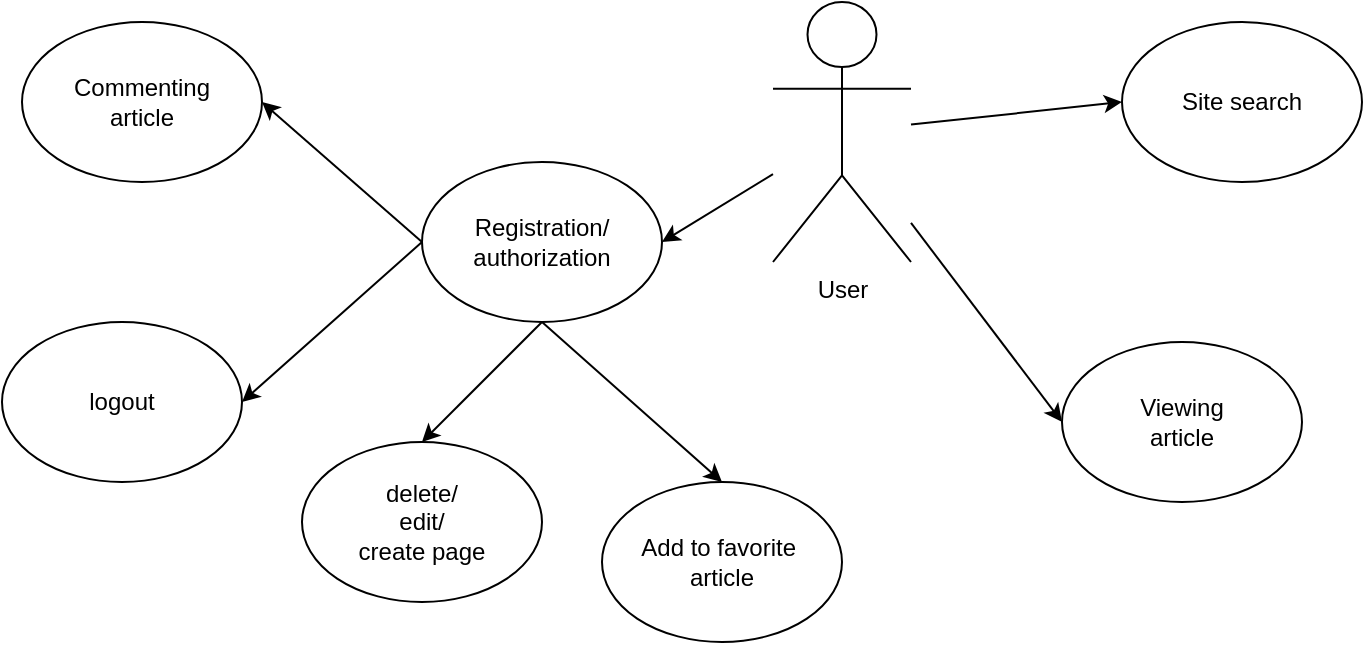 <mxfile version="14.0.1" type="github">
  <diagram id="TWnJcC-XXiKYLAce26Q4" name="Page-1">
    <mxGraphModel dx="1038" dy="548" grid="1" gridSize="10" guides="1" tooltips="1" connect="1" arrows="1" fold="1" page="1" pageScale="1" pageWidth="827" pageHeight="1169" math="0" shadow="0">
      <root>
        <mxCell id="0" />
        <mxCell id="1" parent="0" />
        <mxCell id="AzyQHwaNDZKE9QqSM65w-1" value="User&lt;br&gt;" style="shape=umlActor;verticalLabelPosition=bottom;verticalAlign=top;html=1;outlineConnect=0;" parent="1" vertex="1">
          <mxGeometry x="385.5" y="100" width="69" height="130" as="geometry" />
        </mxCell>
        <mxCell id="AzyQHwaNDZKE9QqSM65w-2" value="Registration/&lt;br&gt;authorization" style="ellipse;whiteSpace=wrap;html=1;" parent="1" vertex="1">
          <mxGeometry x="210" y="180" width="120" height="80" as="geometry" />
        </mxCell>
        <mxCell id="AzyQHwaNDZKE9QqSM65w-3" value="Viewing&lt;br&gt;article" style="ellipse;whiteSpace=wrap;html=1;" parent="1" vertex="1">
          <mxGeometry x="530" y="270" width="120" height="80" as="geometry" />
        </mxCell>
        <mxCell id="AzyQHwaNDZKE9QqSM65w-4" value="Site search" style="ellipse;whiteSpace=wrap;html=1;" parent="1" vertex="1">
          <mxGeometry x="560" y="110" width="120" height="80" as="geometry" />
        </mxCell>
        <mxCell id="AzyQHwaNDZKE9QqSM65w-5" value="delete/&lt;br&gt;edit/&lt;br&gt;create page" style="ellipse;whiteSpace=wrap;html=1;" parent="1" vertex="1">
          <mxGeometry x="150" y="320" width="120" height="80" as="geometry" />
        </mxCell>
        <mxCell id="AzyQHwaNDZKE9QqSM65w-6" value="Add to favorite&amp;nbsp;&lt;br&gt;article" style="ellipse;whiteSpace=wrap;html=1;" parent="1" vertex="1">
          <mxGeometry x="300" y="340" width="120" height="80" as="geometry" />
        </mxCell>
        <mxCell id="AzyQHwaNDZKE9QqSM65w-7" value="logout" style="ellipse;whiteSpace=wrap;html=1;" parent="1" vertex="1">
          <mxGeometry y="260" width="120" height="80" as="geometry" />
        </mxCell>
        <mxCell id="AzyQHwaNDZKE9QqSM65w-8" value="" style="endArrow=classic;html=1;entryX=0;entryY=0.5;entryDx=0;entryDy=0;" parent="1" source="AzyQHwaNDZKE9QqSM65w-1" target="AzyQHwaNDZKE9QqSM65w-4" edge="1">
          <mxGeometry width="50" height="50" relative="1" as="geometry">
            <mxPoint x="390" y="310" as="sourcePoint" />
            <mxPoint x="440" y="260" as="targetPoint" />
          </mxGeometry>
        </mxCell>
        <mxCell id="AzyQHwaNDZKE9QqSM65w-9" value="" style="endArrow=classic;html=1;entryX=0;entryY=0.5;entryDx=0;entryDy=0;" parent="1" source="AzyQHwaNDZKE9QqSM65w-1" target="AzyQHwaNDZKE9QqSM65w-3" edge="1">
          <mxGeometry width="50" height="50" relative="1" as="geometry">
            <mxPoint x="390" y="310" as="sourcePoint" />
            <mxPoint x="440" y="260" as="targetPoint" />
          </mxGeometry>
        </mxCell>
        <mxCell id="AzyQHwaNDZKE9QqSM65w-10" value="" style="endArrow=classic;html=1;entryX=0.5;entryY=0;entryDx=0;entryDy=0;exitX=0.5;exitY=1;exitDx=0;exitDy=0;" parent="1" source="AzyQHwaNDZKE9QqSM65w-2" target="AzyQHwaNDZKE9QqSM65w-6" edge="1">
          <mxGeometry width="50" height="50" relative="1" as="geometry">
            <mxPoint x="390" y="310" as="sourcePoint" />
            <mxPoint x="440" y="260" as="targetPoint" />
          </mxGeometry>
        </mxCell>
        <mxCell id="AzyQHwaNDZKE9QqSM65w-11" value="" style="endArrow=classic;html=1;entryX=0.5;entryY=0;entryDx=0;entryDy=0;exitX=0.5;exitY=1;exitDx=0;exitDy=0;" parent="1" source="AzyQHwaNDZKE9QqSM65w-2" target="AzyQHwaNDZKE9QqSM65w-5" edge="1">
          <mxGeometry width="50" height="50" relative="1" as="geometry">
            <mxPoint x="390" y="310" as="sourcePoint" />
            <mxPoint x="440" y="260" as="targetPoint" />
          </mxGeometry>
        </mxCell>
        <mxCell id="AzyQHwaNDZKE9QqSM65w-12" value="" style="endArrow=classic;html=1;exitX=0;exitY=0.5;exitDx=0;exitDy=0;entryX=1;entryY=0.5;entryDx=0;entryDy=0;" parent="1" source="AzyQHwaNDZKE9QqSM65w-2" target="AzyQHwaNDZKE9QqSM65w-7" edge="1">
          <mxGeometry width="50" height="50" relative="1" as="geometry">
            <mxPoint x="390" y="310" as="sourcePoint" />
            <mxPoint x="440" y="260" as="targetPoint" />
          </mxGeometry>
        </mxCell>
        <mxCell id="AzyQHwaNDZKE9QqSM65w-13" value="" style="endArrow=classic;html=1;entryX=1;entryY=0.5;entryDx=0;entryDy=0;" parent="1" source="AzyQHwaNDZKE9QqSM65w-1" target="AzyQHwaNDZKE9QqSM65w-2" edge="1">
          <mxGeometry width="50" height="50" relative="1" as="geometry">
            <mxPoint x="390" y="310" as="sourcePoint" />
            <mxPoint x="440" y="260" as="targetPoint" />
          </mxGeometry>
        </mxCell>
        <mxCell id="AzyQHwaNDZKE9QqSM65w-14" value="Commenting&lt;br&gt;article" style="ellipse;whiteSpace=wrap;html=1;" parent="1" vertex="1">
          <mxGeometry x="10" y="110" width="120" height="80" as="geometry" />
        </mxCell>
        <mxCell id="AzyQHwaNDZKE9QqSM65w-15" value="" style="endArrow=classic;html=1;exitX=0;exitY=0.5;exitDx=0;exitDy=0;entryX=1;entryY=0.5;entryDx=0;entryDy=0;" parent="1" source="AzyQHwaNDZKE9QqSM65w-2" target="AzyQHwaNDZKE9QqSM65w-14" edge="1">
          <mxGeometry width="50" height="50" relative="1" as="geometry">
            <mxPoint x="390" y="270" as="sourcePoint" />
            <mxPoint x="440" y="220" as="targetPoint" />
          </mxGeometry>
        </mxCell>
      </root>
    </mxGraphModel>
  </diagram>
</mxfile>
